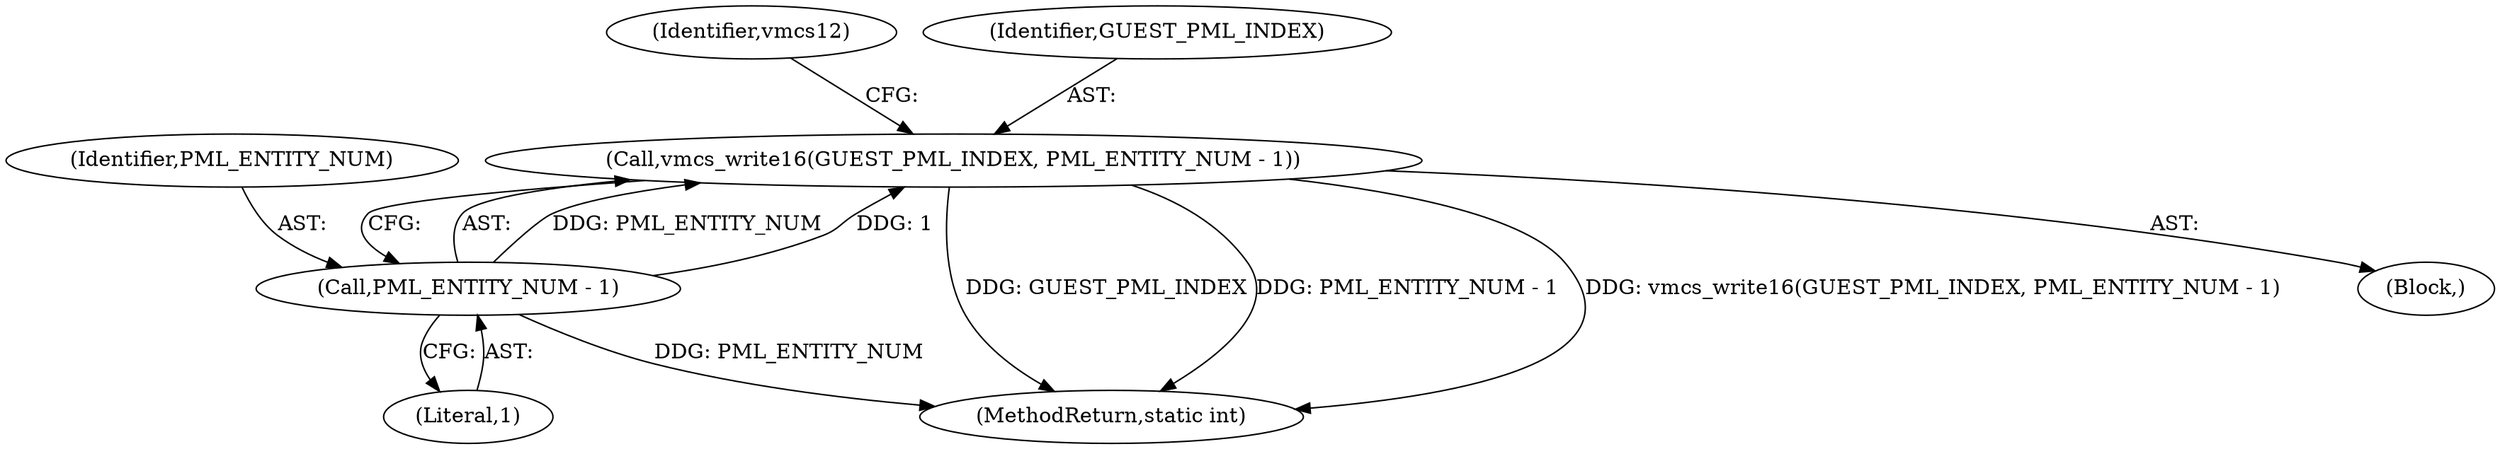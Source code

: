 digraph "0_linux_51aa68e7d57e3217192d88ce90fd5b8ef29ec94f@API" {
"1000865" [label="(Call,vmcs_write16(GUEST_PML_INDEX, PML_ENTITY_NUM - 1))"];
"1000867" [label="(Call,PML_ENTITY_NUM - 1)"];
"1000865" [label="(Call,vmcs_write16(GUEST_PML_INDEX, PML_ENTITY_NUM - 1))"];
"1000872" [label="(Identifier,vmcs12)"];
"1001021" [label="(MethodReturn,static int)"];
"1000869" [label="(Literal,1)"];
"1000866" [label="(Identifier,GUEST_PML_INDEX)"];
"1000867" [label="(Call,PML_ENTITY_NUM - 1)"];
"1000868" [label="(Identifier,PML_ENTITY_NUM)"];
"1000854" [label="(Block,)"];
"1000865" -> "1000854"  [label="AST: "];
"1000865" -> "1000867"  [label="CFG: "];
"1000866" -> "1000865"  [label="AST: "];
"1000867" -> "1000865"  [label="AST: "];
"1000872" -> "1000865"  [label="CFG: "];
"1000865" -> "1001021"  [label="DDG: GUEST_PML_INDEX"];
"1000865" -> "1001021"  [label="DDG: PML_ENTITY_NUM - 1"];
"1000865" -> "1001021"  [label="DDG: vmcs_write16(GUEST_PML_INDEX, PML_ENTITY_NUM - 1)"];
"1000867" -> "1000865"  [label="DDG: PML_ENTITY_NUM"];
"1000867" -> "1000865"  [label="DDG: 1"];
"1000867" -> "1000869"  [label="CFG: "];
"1000868" -> "1000867"  [label="AST: "];
"1000869" -> "1000867"  [label="AST: "];
"1000867" -> "1001021"  [label="DDG: PML_ENTITY_NUM"];
}
